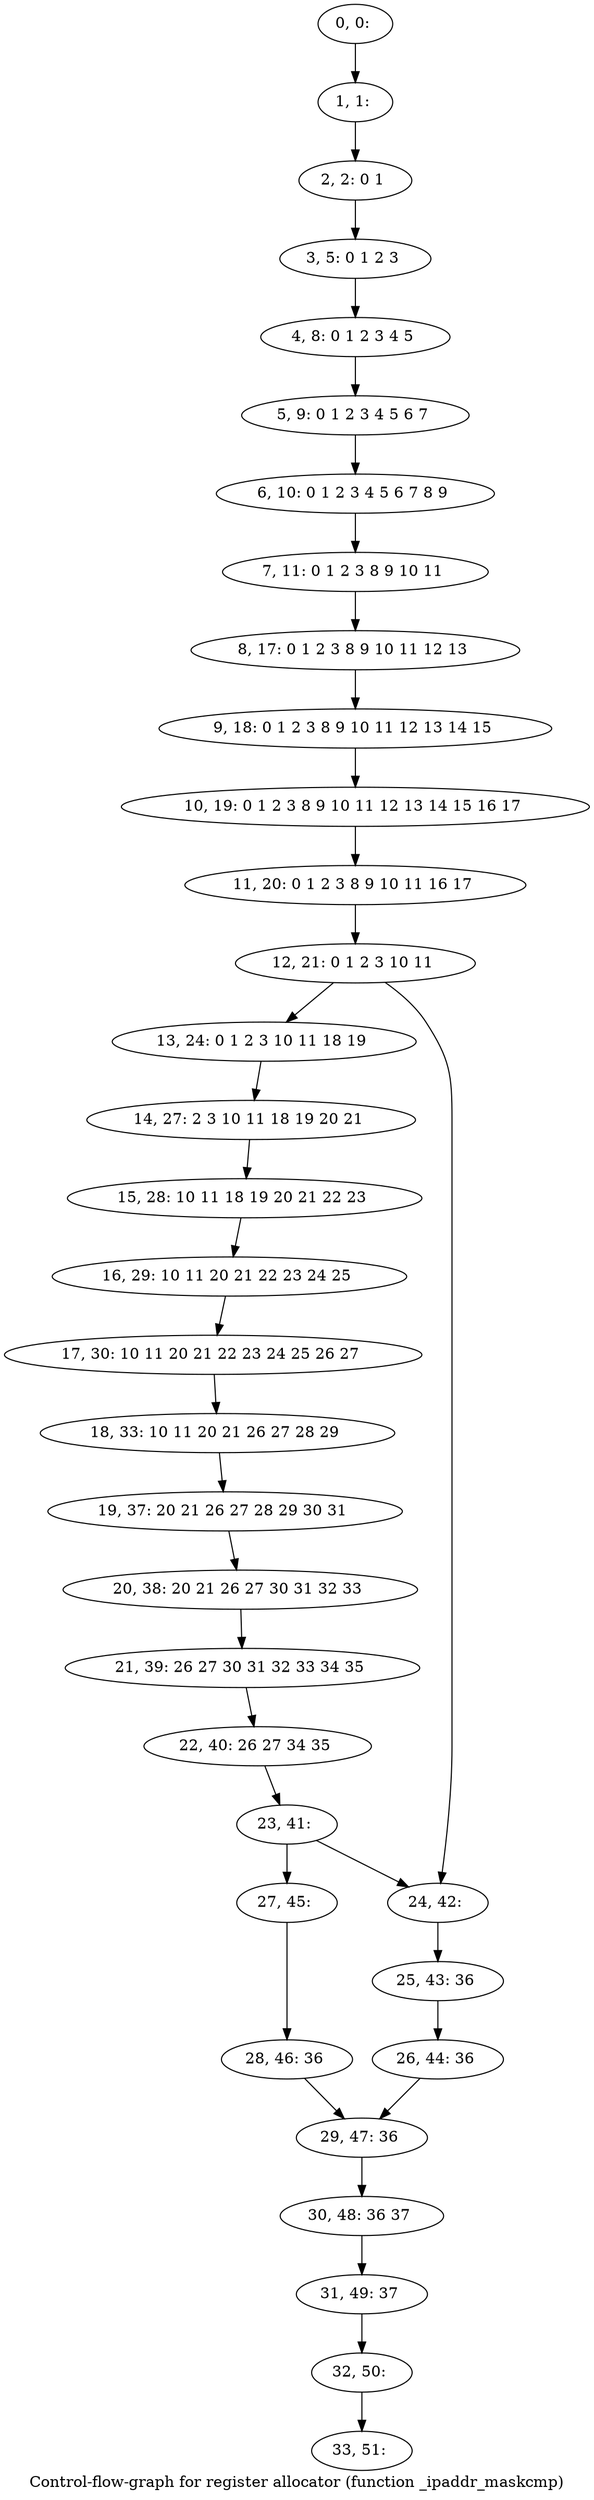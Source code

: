 digraph G {
graph [label="Control-flow-graph for register allocator (function _ipaddr_maskcmp)"]
0[label="0, 0: "];
1[label="1, 1: "];
2[label="2, 2: 0 1 "];
3[label="3, 5: 0 1 2 3 "];
4[label="4, 8: 0 1 2 3 4 5 "];
5[label="5, 9: 0 1 2 3 4 5 6 7 "];
6[label="6, 10: 0 1 2 3 4 5 6 7 8 9 "];
7[label="7, 11: 0 1 2 3 8 9 10 11 "];
8[label="8, 17: 0 1 2 3 8 9 10 11 12 13 "];
9[label="9, 18: 0 1 2 3 8 9 10 11 12 13 14 15 "];
10[label="10, 19: 0 1 2 3 8 9 10 11 12 13 14 15 16 17 "];
11[label="11, 20: 0 1 2 3 8 9 10 11 16 17 "];
12[label="12, 21: 0 1 2 3 10 11 "];
13[label="13, 24: 0 1 2 3 10 11 18 19 "];
14[label="14, 27: 2 3 10 11 18 19 20 21 "];
15[label="15, 28: 10 11 18 19 20 21 22 23 "];
16[label="16, 29: 10 11 20 21 22 23 24 25 "];
17[label="17, 30: 10 11 20 21 22 23 24 25 26 27 "];
18[label="18, 33: 10 11 20 21 26 27 28 29 "];
19[label="19, 37: 20 21 26 27 28 29 30 31 "];
20[label="20, 38: 20 21 26 27 30 31 32 33 "];
21[label="21, 39: 26 27 30 31 32 33 34 35 "];
22[label="22, 40: 26 27 34 35 "];
23[label="23, 41: "];
24[label="24, 42: "];
25[label="25, 43: 36 "];
26[label="26, 44: 36 "];
27[label="27, 45: "];
28[label="28, 46: 36 "];
29[label="29, 47: 36 "];
30[label="30, 48: 36 37 "];
31[label="31, 49: 37 "];
32[label="32, 50: "];
33[label="33, 51: "];
0->1 ;
1->2 ;
2->3 ;
3->4 ;
4->5 ;
5->6 ;
6->7 ;
7->8 ;
8->9 ;
9->10 ;
10->11 ;
11->12 ;
12->13 ;
12->24 ;
13->14 ;
14->15 ;
15->16 ;
16->17 ;
17->18 ;
18->19 ;
19->20 ;
20->21 ;
21->22 ;
22->23 ;
23->24 ;
23->27 ;
24->25 ;
25->26 ;
26->29 ;
27->28 ;
28->29 ;
29->30 ;
30->31 ;
31->32 ;
32->33 ;
}
